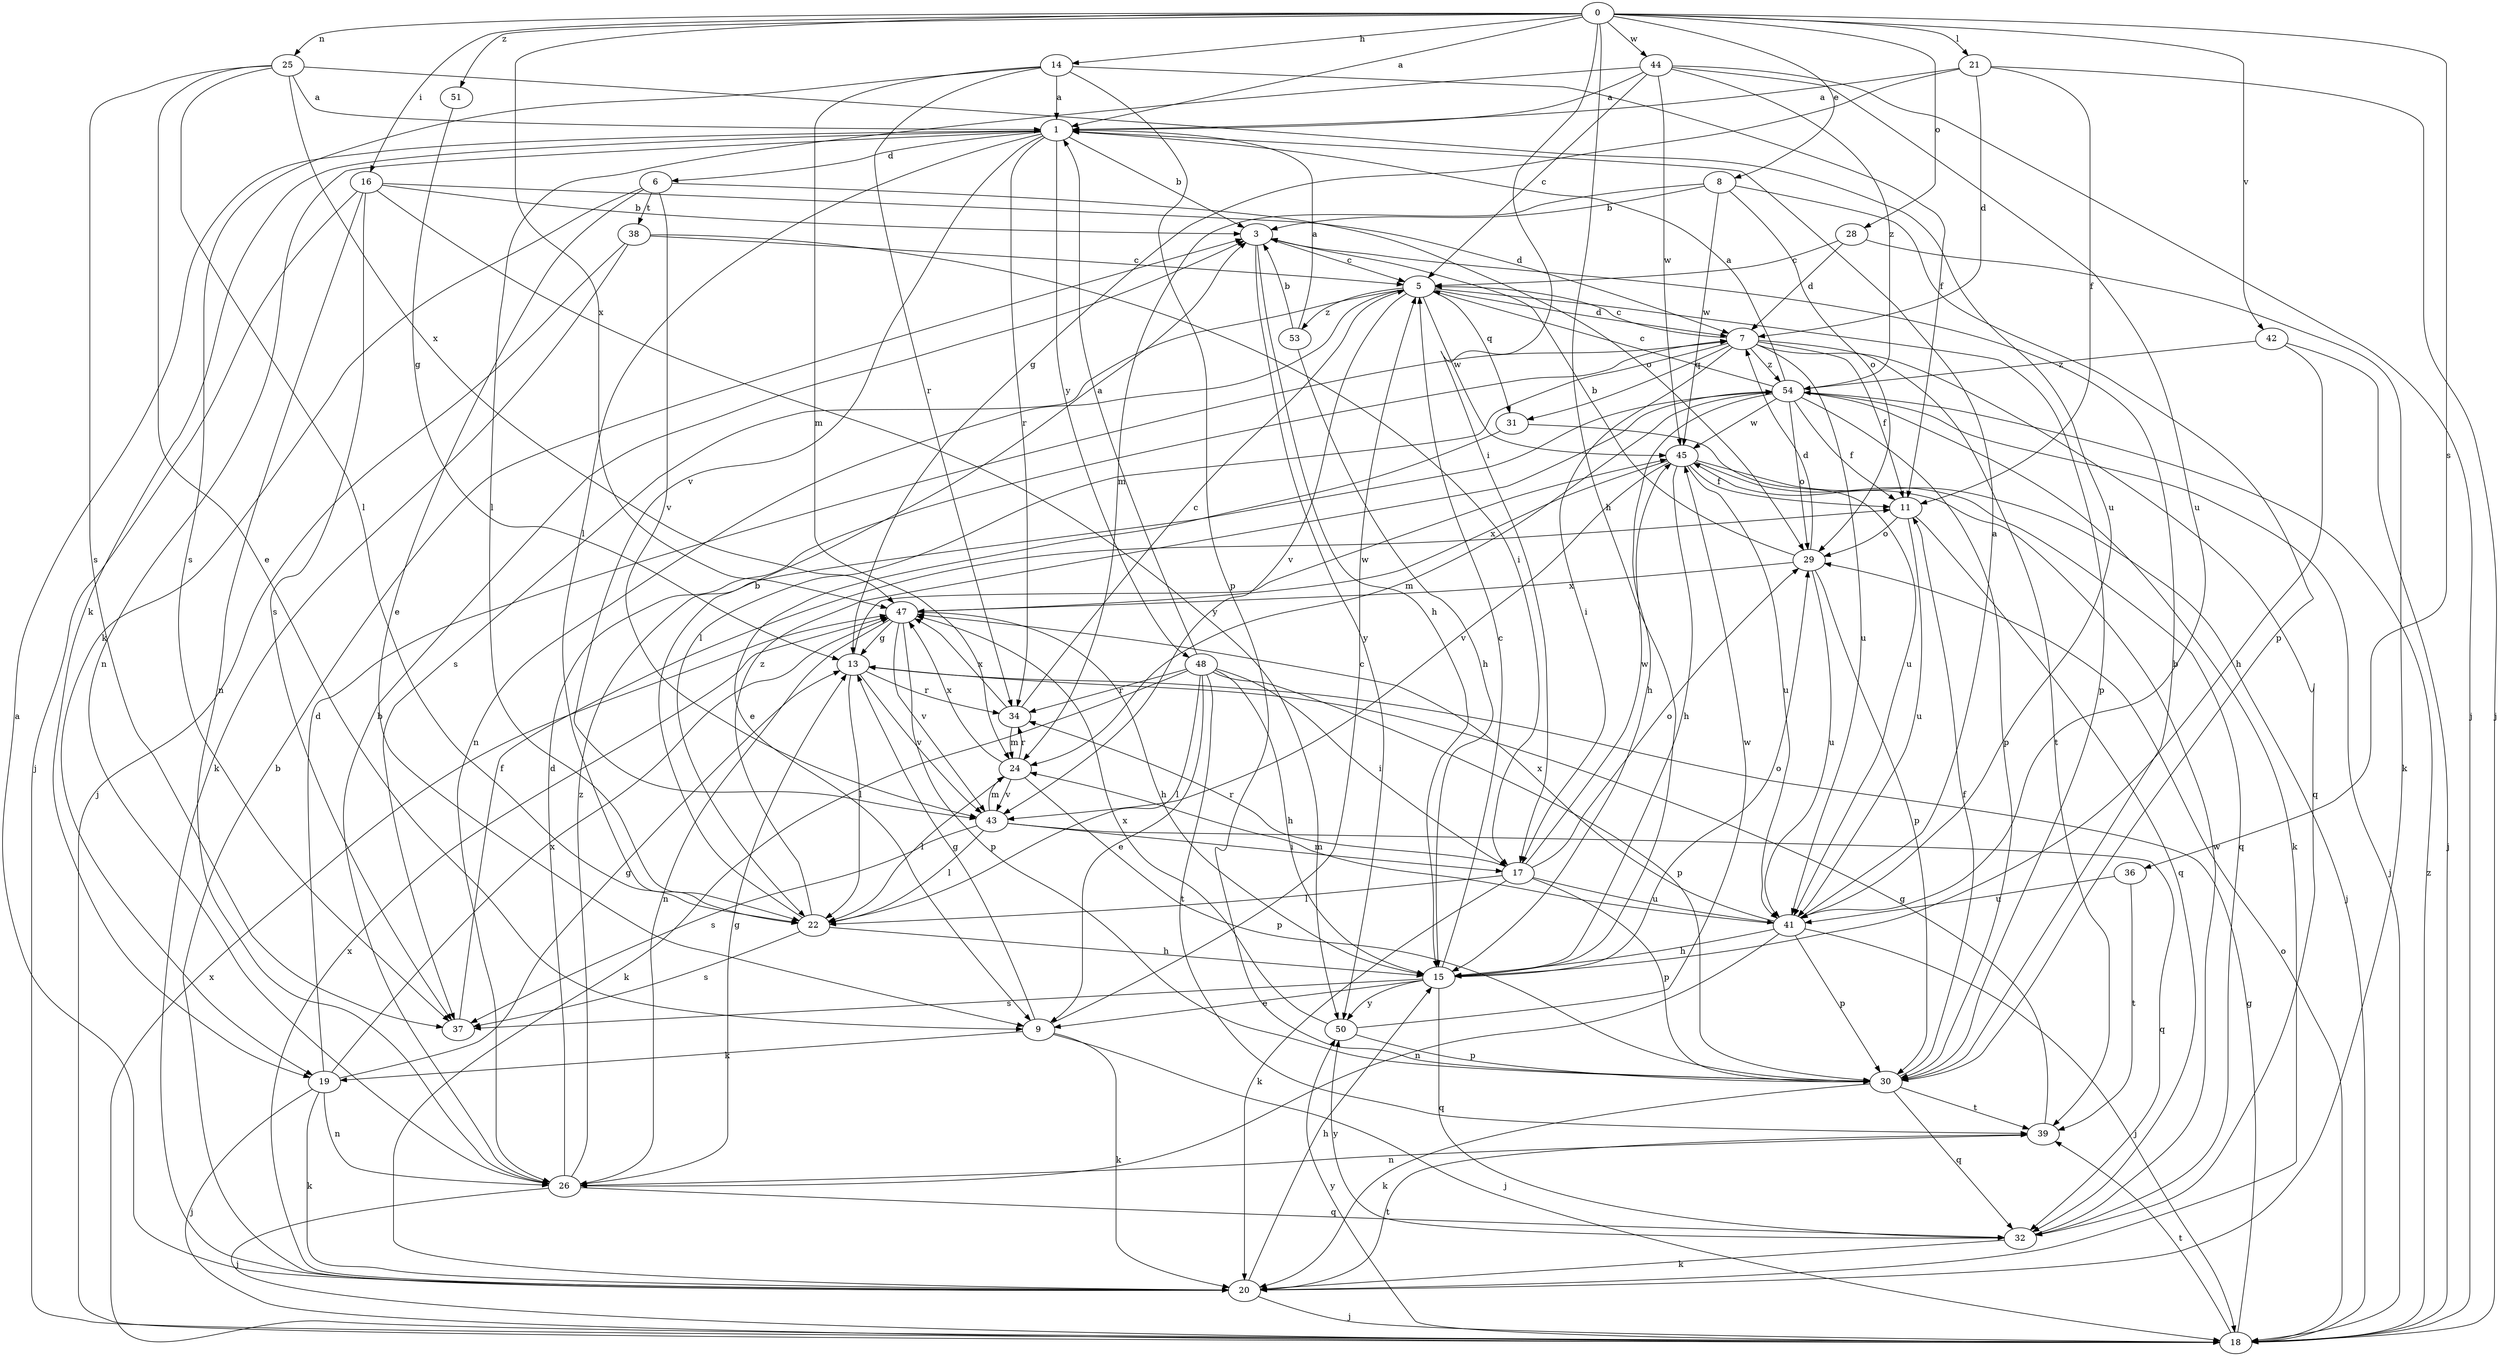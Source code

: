 strict digraph  {
0;
1;
3;
5;
6;
7;
8;
9;
11;
13;
14;
15;
16;
17;
18;
19;
20;
21;
22;
24;
25;
26;
28;
29;
30;
31;
32;
34;
36;
37;
38;
39;
41;
42;
43;
44;
45;
47;
48;
50;
51;
53;
54;
0 -> 1  [label=a];
0 -> 8  [label=e];
0 -> 14  [label=h];
0 -> 15  [label=h];
0 -> 16  [label=i];
0 -> 17  [label=i];
0 -> 21  [label=l];
0 -> 25  [label=n];
0 -> 28  [label=o];
0 -> 36  [label=s];
0 -> 42  [label=v];
0 -> 44  [label=w];
0 -> 47  [label=x];
0 -> 51  [label=z];
1 -> 3  [label=b];
1 -> 6  [label=d];
1 -> 19  [label=k];
1 -> 22  [label=l];
1 -> 26  [label=n];
1 -> 34  [label=r];
1 -> 43  [label=v];
1 -> 48  [label=y];
3 -> 5  [label=c];
3 -> 15  [label=h];
3 -> 50  [label=y];
5 -> 7  [label=d];
5 -> 26  [label=n];
5 -> 30  [label=p];
5 -> 31  [label=q];
5 -> 37  [label=s];
5 -> 43  [label=v];
5 -> 45  [label=w];
5 -> 53  [label=z];
6 -> 9  [label=e];
6 -> 19  [label=k];
6 -> 29  [label=o];
6 -> 38  [label=t];
6 -> 43  [label=v];
7 -> 5  [label=c];
7 -> 11  [label=f];
7 -> 17  [label=i];
7 -> 22  [label=l];
7 -> 31  [label=q];
7 -> 32  [label=q];
7 -> 39  [label=t];
7 -> 41  [label=u];
7 -> 54  [label=z];
8 -> 3  [label=b];
8 -> 24  [label=m];
8 -> 29  [label=o];
8 -> 30  [label=p];
8 -> 45  [label=w];
9 -> 5  [label=c];
9 -> 13  [label=g];
9 -> 18  [label=j];
9 -> 19  [label=k];
9 -> 20  [label=k];
11 -> 29  [label=o];
11 -> 32  [label=q];
11 -> 41  [label=u];
13 -> 22  [label=l];
13 -> 34  [label=r];
13 -> 43  [label=v];
13 -> 45  [label=w];
14 -> 1  [label=a];
14 -> 11  [label=f];
14 -> 24  [label=m];
14 -> 30  [label=p];
14 -> 34  [label=r];
14 -> 37  [label=s];
15 -> 5  [label=c];
15 -> 9  [label=e];
15 -> 29  [label=o];
15 -> 32  [label=q];
15 -> 37  [label=s];
15 -> 50  [label=y];
16 -> 3  [label=b];
16 -> 7  [label=d];
16 -> 18  [label=j];
16 -> 26  [label=n];
16 -> 37  [label=s];
16 -> 50  [label=y];
17 -> 20  [label=k];
17 -> 22  [label=l];
17 -> 29  [label=o];
17 -> 30  [label=p];
17 -> 34  [label=r];
17 -> 41  [label=u];
17 -> 45  [label=w];
18 -> 13  [label=g];
18 -> 29  [label=o];
18 -> 39  [label=t];
18 -> 47  [label=x];
18 -> 50  [label=y];
18 -> 54  [label=z];
19 -> 7  [label=d];
19 -> 13  [label=g];
19 -> 18  [label=j];
19 -> 20  [label=k];
19 -> 26  [label=n];
19 -> 47  [label=x];
20 -> 1  [label=a];
20 -> 3  [label=b];
20 -> 15  [label=h];
20 -> 18  [label=j];
20 -> 39  [label=t];
20 -> 47  [label=x];
21 -> 1  [label=a];
21 -> 7  [label=d];
21 -> 11  [label=f];
21 -> 13  [label=g];
21 -> 18  [label=j];
22 -> 3  [label=b];
22 -> 15  [label=h];
22 -> 37  [label=s];
22 -> 54  [label=z];
24 -> 22  [label=l];
24 -> 30  [label=p];
24 -> 34  [label=r];
24 -> 43  [label=v];
24 -> 47  [label=x];
25 -> 1  [label=a];
25 -> 9  [label=e];
25 -> 22  [label=l];
25 -> 37  [label=s];
25 -> 41  [label=u];
25 -> 47  [label=x];
26 -> 3  [label=b];
26 -> 7  [label=d];
26 -> 13  [label=g];
26 -> 18  [label=j];
26 -> 32  [label=q];
26 -> 54  [label=z];
28 -> 5  [label=c];
28 -> 7  [label=d];
28 -> 20  [label=k];
29 -> 3  [label=b];
29 -> 7  [label=d];
29 -> 30  [label=p];
29 -> 41  [label=u];
29 -> 47  [label=x];
30 -> 3  [label=b];
30 -> 11  [label=f];
30 -> 20  [label=k];
30 -> 32  [label=q];
30 -> 39  [label=t];
31 -> 9  [label=e];
31 -> 41  [label=u];
32 -> 20  [label=k];
32 -> 45  [label=w];
32 -> 50  [label=y];
34 -> 5  [label=c];
34 -> 24  [label=m];
34 -> 47  [label=x];
36 -> 39  [label=t];
36 -> 41  [label=u];
37 -> 11  [label=f];
38 -> 5  [label=c];
38 -> 17  [label=i];
38 -> 18  [label=j];
38 -> 20  [label=k];
39 -> 13  [label=g];
39 -> 26  [label=n];
41 -> 1  [label=a];
41 -> 15  [label=h];
41 -> 18  [label=j];
41 -> 24  [label=m];
41 -> 26  [label=n];
41 -> 30  [label=p];
41 -> 47  [label=x];
42 -> 15  [label=h];
42 -> 18  [label=j];
42 -> 54  [label=z];
43 -> 17  [label=i];
43 -> 22  [label=l];
43 -> 24  [label=m];
43 -> 32  [label=q];
43 -> 37  [label=s];
44 -> 1  [label=a];
44 -> 5  [label=c];
44 -> 18  [label=j];
44 -> 22  [label=l];
44 -> 41  [label=u];
44 -> 45  [label=w];
44 -> 54  [label=z];
45 -> 11  [label=f];
45 -> 15  [label=h];
45 -> 18  [label=j];
45 -> 32  [label=q];
45 -> 41  [label=u];
45 -> 43  [label=v];
45 -> 47  [label=x];
47 -> 13  [label=g];
47 -> 15  [label=h];
47 -> 26  [label=n];
47 -> 30  [label=p];
47 -> 43  [label=v];
48 -> 1  [label=a];
48 -> 9  [label=e];
48 -> 15  [label=h];
48 -> 17  [label=i];
48 -> 20  [label=k];
48 -> 22  [label=l];
48 -> 30  [label=p];
48 -> 34  [label=r];
48 -> 39  [label=t];
50 -> 30  [label=p];
50 -> 45  [label=w];
50 -> 47  [label=x];
51 -> 13  [label=g];
53 -> 1  [label=a];
53 -> 3  [label=b];
53 -> 15  [label=h];
54 -> 1  [label=a];
54 -> 5  [label=c];
54 -> 11  [label=f];
54 -> 15  [label=h];
54 -> 18  [label=j];
54 -> 20  [label=k];
54 -> 24  [label=m];
54 -> 29  [label=o];
54 -> 30  [label=p];
54 -> 45  [label=w];
}
